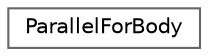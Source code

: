 digraph "类继承关系图"
{
 // LATEX_PDF_SIZE
  bgcolor="transparent";
  edge [fontname=Helvetica,fontsize=10,labelfontname=Helvetica,labelfontsize=10];
  node [fontname=Helvetica,fontsize=10,shape=box,height=0.2,width=0.4];
  rankdir="LR";
  Node0 [id="Node000000",label="ParallelForBody",height=0.2,width=0.4,color="grey40", fillcolor="white", style="filled",URL="$struct_parallel_for_body.html",tooltip=" "];
}

